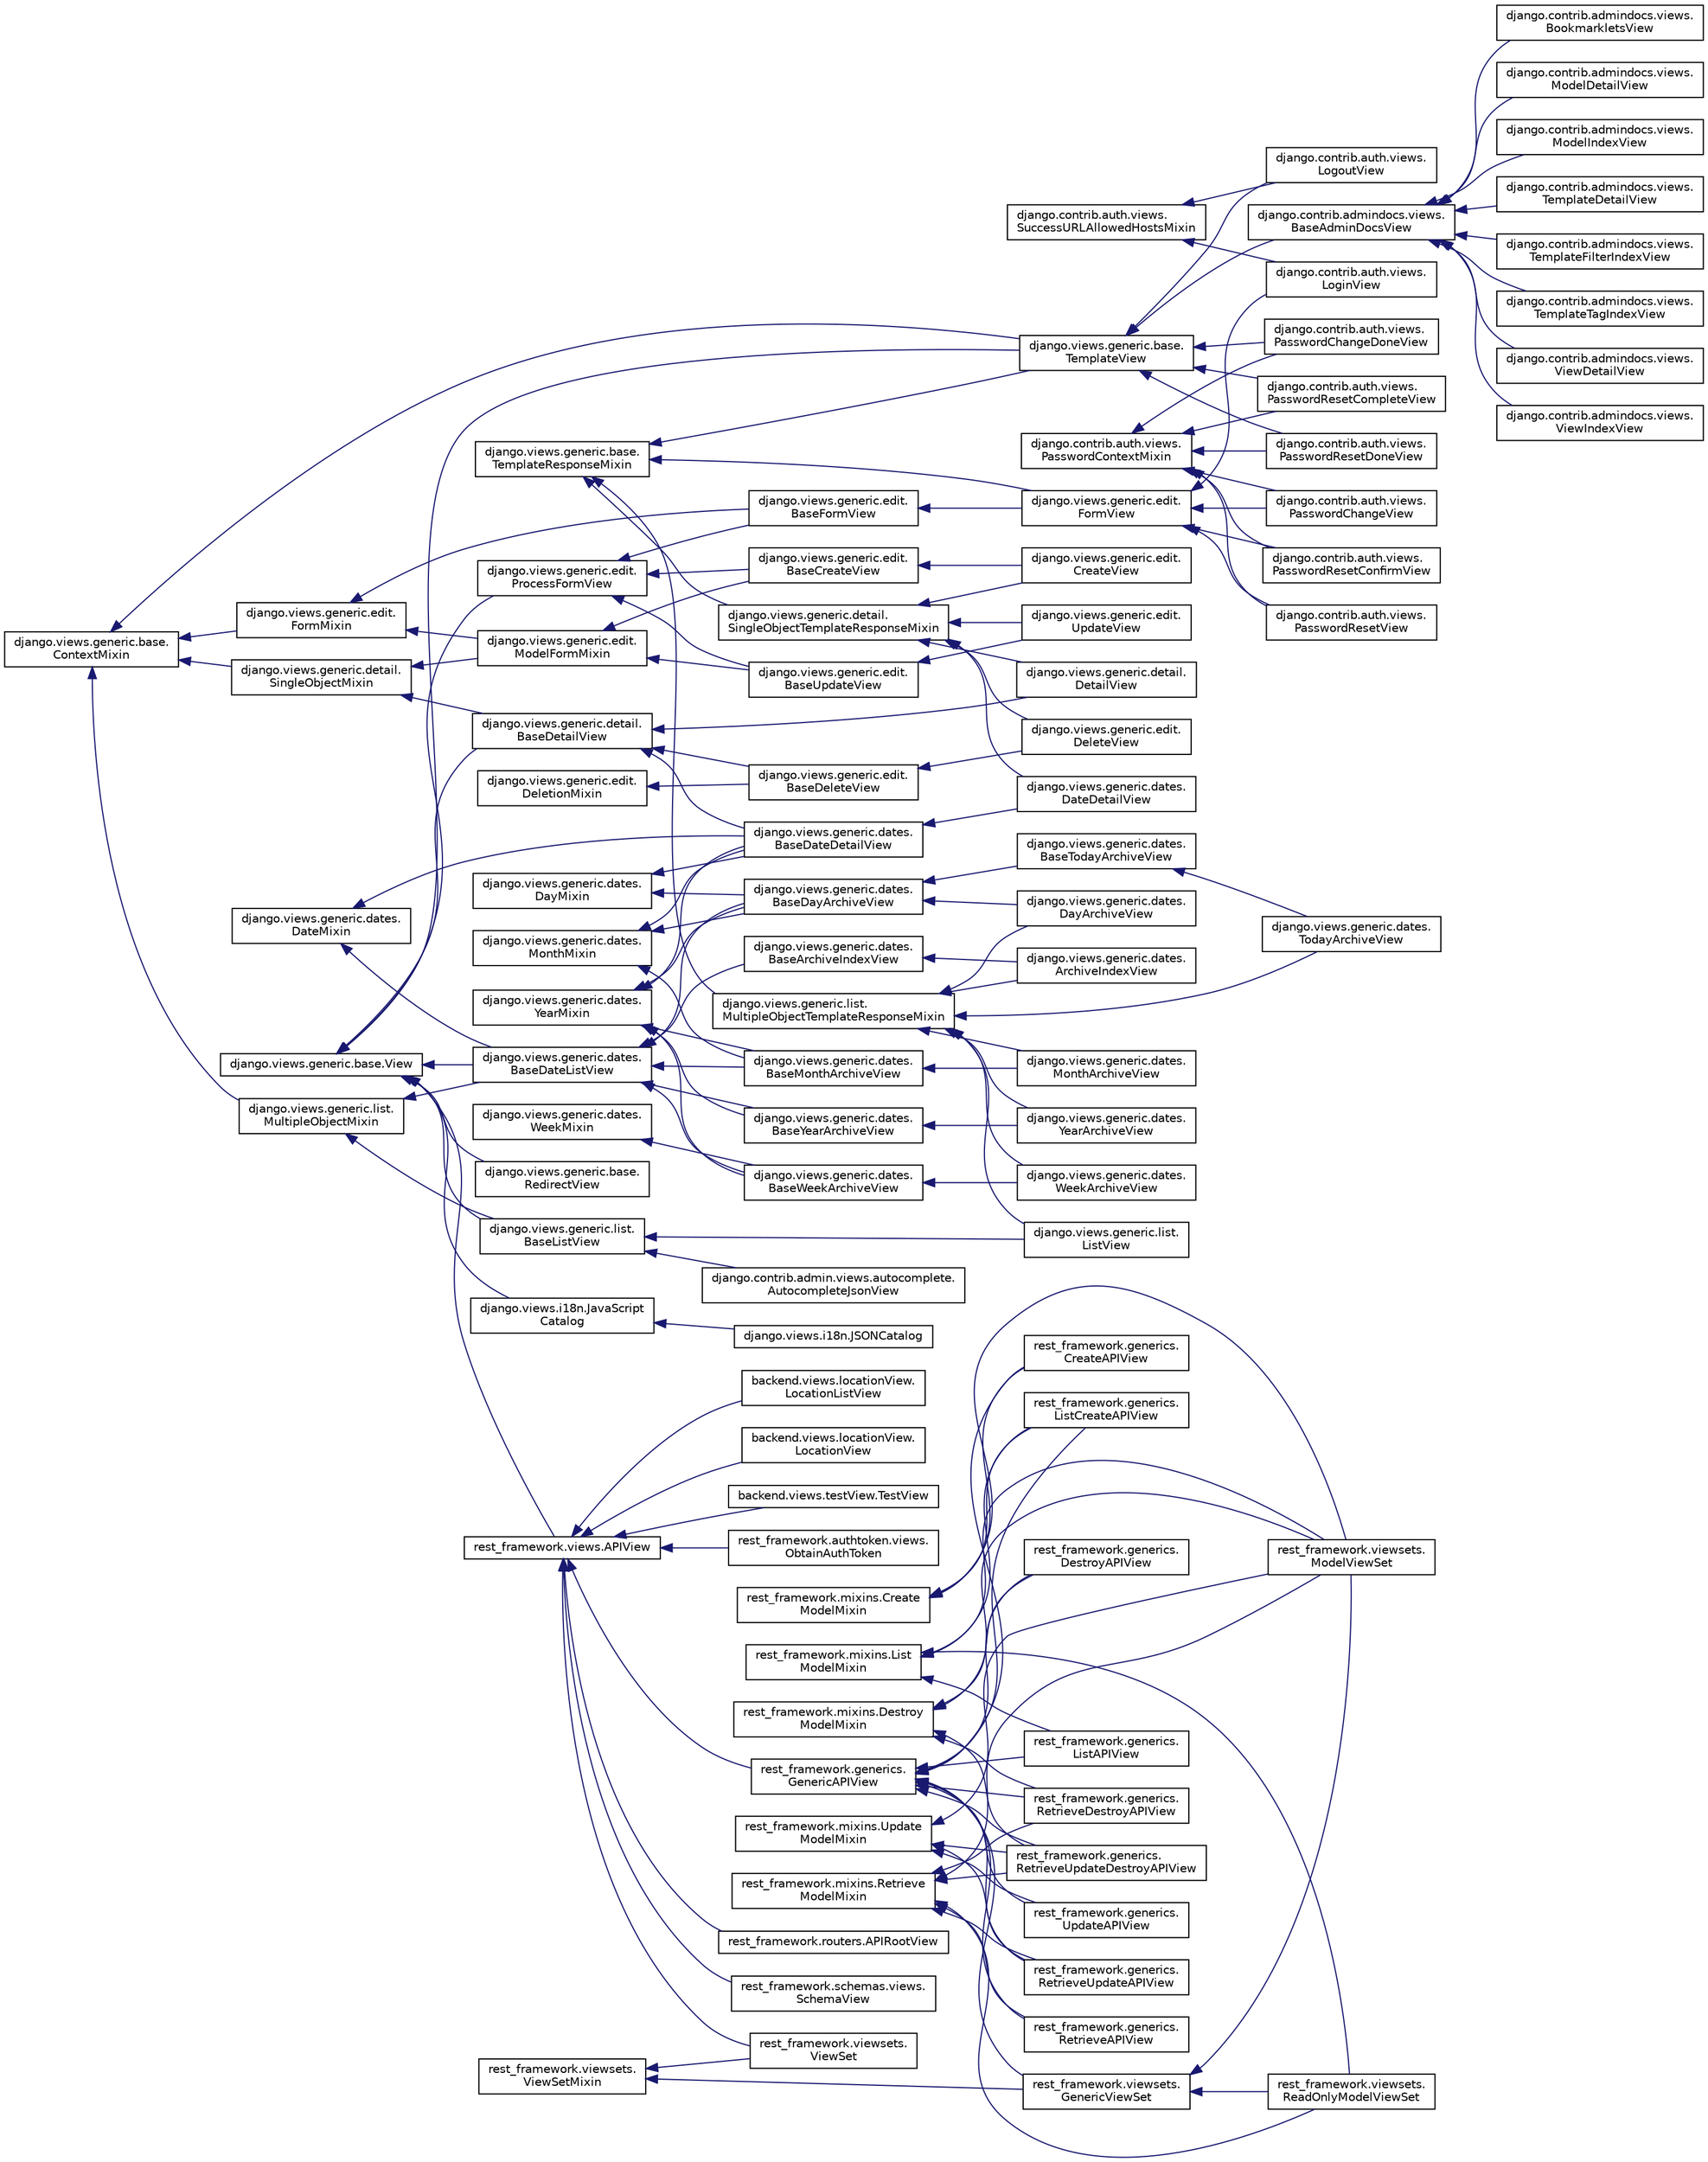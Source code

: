digraph "Graphical Class Hierarchy"
{
 // LATEX_PDF_SIZE
  edge [fontname="Helvetica",fontsize="10",labelfontname="Helvetica",labelfontsize="10"];
  node [fontname="Helvetica",fontsize="10",shape=record];
  rankdir="LR";
  Node0 [label="django.views.generic.base.\lContextMixin",height=0.2,width=0.4,color="black", fillcolor="white", style="filled",URL="$d1/d6a/classdjango_1_1views_1_1generic_1_1base_1_1_context_mixin.html",tooltip=" "];
  Node0 -> Node1 [dir="back",color="midnightblue",fontsize="10",style="solid",fontname="Helvetica"];
  Node1 [label="django.views.generic.base.\lTemplateView",height=0.2,width=0.4,color="black", fillcolor="white", style="filled",URL="$dc/d83/classdjango_1_1views_1_1generic_1_1base_1_1_template_view.html",tooltip=" "];
  Node1 -> Node2 [dir="back",color="midnightblue",fontsize="10",style="solid",fontname="Helvetica"];
  Node2 [label="django.contrib.admindocs.views.\lBaseAdminDocsView",height=0.2,width=0.4,color="black", fillcolor="white", style="filled",URL="$db/dfd/classdjango_1_1contrib_1_1admindocs_1_1views_1_1_base_admin_docs_view.html",tooltip=" "];
  Node2 -> Node3 [dir="back",color="midnightblue",fontsize="10",style="solid",fontname="Helvetica"];
  Node3 [label="django.contrib.admindocs.views.\lBookmarkletsView",height=0.2,width=0.4,color="black", fillcolor="white", style="filled",URL="$db/d9f/classdjango_1_1contrib_1_1admindocs_1_1views_1_1_bookmarklets_view.html",tooltip=" "];
  Node2 -> Node4 [dir="back",color="midnightblue",fontsize="10",style="solid",fontname="Helvetica"];
  Node4 [label="django.contrib.admindocs.views.\lModelDetailView",height=0.2,width=0.4,color="black", fillcolor="white", style="filled",URL="$d4/d58/classdjango_1_1contrib_1_1admindocs_1_1views_1_1_model_detail_view.html",tooltip=" "];
  Node2 -> Node5 [dir="back",color="midnightblue",fontsize="10",style="solid",fontname="Helvetica"];
  Node5 [label="django.contrib.admindocs.views.\lModelIndexView",height=0.2,width=0.4,color="black", fillcolor="white", style="filled",URL="$d0/dbc/classdjango_1_1contrib_1_1admindocs_1_1views_1_1_model_index_view.html",tooltip=" "];
  Node2 -> Node6 [dir="back",color="midnightblue",fontsize="10",style="solid",fontname="Helvetica"];
  Node6 [label="django.contrib.admindocs.views.\lTemplateDetailView",height=0.2,width=0.4,color="black", fillcolor="white", style="filled",URL="$da/d79/classdjango_1_1contrib_1_1admindocs_1_1views_1_1_template_detail_view.html",tooltip=" "];
  Node2 -> Node7 [dir="back",color="midnightblue",fontsize="10",style="solid",fontname="Helvetica"];
  Node7 [label="django.contrib.admindocs.views.\lTemplateFilterIndexView",height=0.2,width=0.4,color="black", fillcolor="white", style="filled",URL="$d6/dda/classdjango_1_1contrib_1_1admindocs_1_1views_1_1_template_filter_index_view.html",tooltip=" "];
  Node2 -> Node8 [dir="back",color="midnightblue",fontsize="10",style="solid",fontname="Helvetica"];
  Node8 [label="django.contrib.admindocs.views.\lTemplateTagIndexView",height=0.2,width=0.4,color="black", fillcolor="white", style="filled",URL="$de/dc2/classdjango_1_1contrib_1_1admindocs_1_1views_1_1_template_tag_index_view.html",tooltip=" "];
  Node2 -> Node9 [dir="back",color="midnightblue",fontsize="10",style="solid",fontname="Helvetica"];
  Node9 [label="django.contrib.admindocs.views.\lViewDetailView",height=0.2,width=0.4,color="black", fillcolor="white", style="filled",URL="$db/d46/classdjango_1_1contrib_1_1admindocs_1_1views_1_1_view_detail_view.html",tooltip=" "];
  Node2 -> Node10 [dir="back",color="midnightblue",fontsize="10",style="solid",fontname="Helvetica"];
  Node10 [label="django.contrib.admindocs.views.\lViewIndexView",height=0.2,width=0.4,color="black", fillcolor="white", style="filled",URL="$db/d45/classdjango_1_1contrib_1_1admindocs_1_1views_1_1_view_index_view.html",tooltip=" "];
  Node1 -> Node11 [dir="back",color="midnightblue",fontsize="10",style="solid",fontname="Helvetica"];
  Node11 [label="django.contrib.auth.views.\lLogoutView",height=0.2,width=0.4,color="black", fillcolor="white", style="filled",URL="$d5/d9b/classdjango_1_1contrib_1_1auth_1_1views_1_1_logout_view.html",tooltip=" "];
  Node1 -> Node12 [dir="back",color="midnightblue",fontsize="10",style="solid",fontname="Helvetica"];
  Node12 [label="django.contrib.auth.views.\lPasswordChangeDoneView",height=0.2,width=0.4,color="black", fillcolor="white", style="filled",URL="$df/d47/classdjango_1_1contrib_1_1auth_1_1views_1_1_password_change_done_view.html",tooltip=" "];
  Node1 -> Node13 [dir="back",color="midnightblue",fontsize="10",style="solid",fontname="Helvetica"];
  Node13 [label="django.contrib.auth.views.\lPasswordResetCompleteView",height=0.2,width=0.4,color="black", fillcolor="white", style="filled",URL="$d0/d72/classdjango_1_1contrib_1_1auth_1_1views_1_1_password_reset_complete_view.html",tooltip=" "];
  Node1 -> Node14 [dir="back",color="midnightblue",fontsize="10",style="solid",fontname="Helvetica"];
  Node14 [label="django.contrib.auth.views.\lPasswordResetDoneView",height=0.2,width=0.4,color="black", fillcolor="white", style="filled",URL="$d7/d94/classdjango_1_1contrib_1_1auth_1_1views_1_1_password_reset_done_view.html",tooltip=" "];
  Node0 -> Node15 [dir="back",color="midnightblue",fontsize="10",style="solid",fontname="Helvetica"];
  Node15 [label="django.views.generic.detail.\lSingleObjectMixin",height=0.2,width=0.4,color="black", fillcolor="white", style="filled",URL="$d2/d8d/classdjango_1_1views_1_1generic_1_1detail_1_1_single_object_mixin.html",tooltip=" "];
  Node15 -> Node16 [dir="back",color="midnightblue",fontsize="10",style="solid",fontname="Helvetica"];
  Node16 [label="django.views.generic.detail.\lBaseDetailView",height=0.2,width=0.4,color="black", fillcolor="white", style="filled",URL="$da/d19/classdjango_1_1views_1_1generic_1_1detail_1_1_base_detail_view.html",tooltip=" "];
  Node16 -> Node17 [dir="back",color="midnightblue",fontsize="10",style="solid",fontname="Helvetica"];
  Node17 [label="django.views.generic.dates.\lBaseDateDetailView",height=0.2,width=0.4,color="black", fillcolor="white", style="filled",URL="$d7/da7/classdjango_1_1views_1_1generic_1_1dates_1_1_base_date_detail_view.html",tooltip=" "];
  Node17 -> Node18 [dir="back",color="midnightblue",fontsize="10",style="solid",fontname="Helvetica"];
  Node18 [label="django.views.generic.dates.\lDateDetailView",height=0.2,width=0.4,color="black", fillcolor="white", style="filled",URL="$d6/dc3/classdjango_1_1views_1_1generic_1_1dates_1_1_date_detail_view.html",tooltip=" "];
  Node16 -> Node19 [dir="back",color="midnightblue",fontsize="10",style="solid",fontname="Helvetica"];
  Node19 [label="django.views.generic.detail.\lDetailView",height=0.2,width=0.4,color="black", fillcolor="white", style="filled",URL="$d1/d1b/classdjango_1_1views_1_1generic_1_1detail_1_1_detail_view.html",tooltip=" "];
  Node16 -> Node20 [dir="back",color="midnightblue",fontsize="10",style="solid",fontname="Helvetica"];
  Node20 [label="django.views.generic.edit.\lBaseDeleteView",height=0.2,width=0.4,color="black", fillcolor="white", style="filled",URL="$d9/dab/classdjango_1_1views_1_1generic_1_1edit_1_1_base_delete_view.html",tooltip=" "];
  Node20 -> Node21 [dir="back",color="midnightblue",fontsize="10",style="solid",fontname="Helvetica"];
  Node21 [label="django.views.generic.edit.\lDeleteView",height=0.2,width=0.4,color="black", fillcolor="white", style="filled",URL="$d1/d55/classdjango_1_1views_1_1generic_1_1edit_1_1_delete_view.html",tooltip=" "];
  Node15 -> Node22 [dir="back",color="midnightblue",fontsize="10",style="solid",fontname="Helvetica"];
  Node22 [label="django.views.generic.edit.\lModelFormMixin",height=0.2,width=0.4,color="black", fillcolor="white", style="filled",URL="$d9/de4/classdjango_1_1views_1_1generic_1_1edit_1_1_model_form_mixin.html",tooltip=" "];
  Node22 -> Node23 [dir="back",color="midnightblue",fontsize="10",style="solid",fontname="Helvetica"];
  Node23 [label="django.views.generic.edit.\lBaseCreateView",height=0.2,width=0.4,color="black", fillcolor="white", style="filled",URL="$df/dc0/classdjango_1_1views_1_1generic_1_1edit_1_1_base_create_view.html",tooltip=" "];
  Node23 -> Node24 [dir="back",color="midnightblue",fontsize="10",style="solid",fontname="Helvetica"];
  Node24 [label="django.views.generic.edit.\lCreateView",height=0.2,width=0.4,color="black", fillcolor="white", style="filled",URL="$d6/d28/classdjango_1_1views_1_1generic_1_1edit_1_1_create_view.html",tooltip=" "];
  Node22 -> Node25 [dir="back",color="midnightblue",fontsize="10",style="solid",fontname="Helvetica"];
  Node25 [label="django.views.generic.edit.\lBaseUpdateView",height=0.2,width=0.4,color="black", fillcolor="white", style="filled",URL="$dc/d05/classdjango_1_1views_1_1generic_1_1edit_1_1_base_update_view.html",tooltip=" "];
  Node25 -> Node26 [dir="back",color="midnightblue",fontsize="10",style="solid",fontname="Helvetica"];
  Node26 [label="django.views.generic.edit.\lUpdateView",height=0.2,width=0.4,color="black", fillcolor="white", style="filled",URL="$de/d4c/classdjango_1_1views_1_1generic_1_1edit_1_1_update_view.html",tooltip=" "];
  Node0 -> Node27 [dir="back",color="midnightblue",fontsize="10",style="solid",fontname="Helvetica"];
  Node27 [label="django.views.generic.edit.\lFormMixin",height=0.2,width=0.4,color="black", fillcolor="white", style="filled",URL="$df/d6a/classdjango_1_1views_1_1generic_1_1edit_1_1_form_mixin.html",tooltip=" "];
  Node27 -> Node28 [dir="back",color="midnightblue",fontsize="10",style="solid",fontname="Helvetica"];
  Node28 [label="django.views.generic.edit.\lBaseFormView",height=0.2,width=0.4,color="black", fillcolor="white", style="filled",URL="$dc/dd4/classdjango_1_1views_1_1generic_1_1edit_1_1_base_form_view.html",tooltip=" "];
  Node28 -> Node29 [dir="back",color="midnightblue",fontsize="10",style="solid",fontname="Helvetica"];
  Node29 [label="django.views.generic.edit.\lFormView",height=0.2,width=0.4,color="black", fillcolor="white", style="filled",URL="$dc/d7e/classdjango_1_1views_1_1generic_1_1edit_1_1_form_view.html",tooltip=" "];
  Node29 -> Node30 [dir="back",color="midnightblue",fontsize="10",style="solid",fontname="Helvetica"];
  Node30 [label="django.contrib.auth.views.\lLoginView",height=0.2,width=0.4,color="black", fillcolor="white", style="filled",URL="$dd/d60/classdjango_1_1contrib_1_1auth_1_1views_1_1_login_view.html",tooltip=" "];
  Node29 -> Node31 [dir="back",color="midnightblue",fontsize="10",style="solid",fontname="Helvetica"];
  Node31 [label="django.contrib.auth.views.\lPasswordChangeView",height=0.2,width=0.4,color="black", fillcolor="white", style="filled",URL="$d6/de8/classdjango_1_1contrib_1_1auth_1_1views_1_1_password_change_view.html",tooltip=" "];
  Node29 -> Node32 [dir="back",color="midnightblue",fontsize="10",style="solid",fontname="Helvetica"];
  Node32 [label="django.contrib.auth.views.\lPasswordResetConfirmView",height=0.2,width=0.4,color="black", fillcolor="white", style="filled",URL="$da/d2d/classdjango_1_1contrib_1_1auth_1_1views_1_1_password_reset_confirm_view.html",tooltip=" "];
  Node29 -> Node33 [dir="back",color="midnightblue",fontsize="10",style="solid",fontname="Helvetica"];
  Node33 [label="django.contrib.auth.views.\lPasswordResetView",height=0.2,width=0.4,color="black", fillcolor="white", style="filled",URL="$d0/d2f/classdjango_1_1contrib_1_1auth_1_1views_1_1_password_reset_view.html",tooltip=" "];
  Node27 -> Node22 [dir="back",color="midnightblue",fontsize="10",style="solid",fontname="Helvetica"];
  Node0 -> Node34 [dir="back",color="midnightblue",fontsize="10",style="solid",fontname="Helvetica"];
  Node34 [label="django.views.generic.list.\lMultipleObjectMixin",height=0.2,width=0.4,color="black", fillcolor="white", style="filled",URL="$dc/db8/classdjango_1_1views_1_1generic_1_1list_1_1_multiple_object_mixin.html",tooltip=" "];
  Node34 -> Node35 [dir="back",color="midnightblue",fontsize="10",style="solid",fontname="Helvetica"];
  Node35 [label="django.views.generic.dates.\lBaseDateListView",height=0.2,width=0.4,color="black", fillcolor="white", style="filled",URL="$d7/d86/classdjango_1_1views_1_1generic_1_1dates_1_1_base_date_list_view.html",tooltip=" "];
  Node35 -> Node36 [dir="back",color="midnightblue",fontsize="10",style="solid",fontname="Helvetica"];
  Node36 [label="django.views.generic.dates.\lBaseArchiveIndexView",height=0.2,width=0.4,color="black", fillcolor="white", style="filled",URL="$d9/d24/classdjango_1_1views_1_1generic_1_1dates_1_1_base_archive_index_view.html",tooltip=" "];
  Node36 -> Node37 [dir="back",color="midnightblue",fontsize="10",style="solid",fontname="Helvetica"];
  Node37 [label="django.views.generic.dates.\lArchiveIndexView",height=0.2,width=0.4,color="black", fillcolor="white", style="filled",URL="$dc/d79/classdjango_1_1views_1_1generic_1_1dates_1_1_archive_index_view.html",tooltip=" "];
  Node35 -> Node38 [dir="back",color="midnightblue",fontsize="10",style="solid",fontname="Helvetica"];
  Node38 [label="django.views.generic.dates.\lBaseDayArchiveView",height=0.2,width=0.4,color="black", fillcolor="white", style="filled",URL="$de/de2/classdjango_1_1views_1_1generic_1_1dates_1_1_base_day_archive_view.html",tooltip=" "];
  Node38 -> Node39 [dir="back",color="midnightblue",fontsize="10",style="solid",fontname="Helvetica"];
  Node39 [label="django.views.generic.dates.\lBaseTodayArchiveView",height=0.2,width=0.4,color="black", fillcolor="white", style="filled",URL="$d8/dd3/classdjango_1_1views_1_1generic_1_1dates_1_1_base_today_archive_view.html",tooltip=" "];
  Node39 -> Node40 [dir="back",color="midnightblue",fontsize="10",style="solid",fontname="Helvetica"];
  Node40 [label="django.views.generic.dates.\lTodayArchiveView",height=0.2,width=0.4,color="black", fillcolor="white", style="filled",URL="$df/db1/classdjango_1_1views_1_1generic_1_1dates_1_1_today_archive_view.html",tooltip=" "];
  Node38 -> Node41 [dir="back",color="midnightblue",fontsize="10",style="solid",fontname="Helvetica"];
  Node41 [label="django.views.generic.dates.\lDayArchiveView",height=0.2,width=0.4,color="black", fillcolor="white", style="filled",URL="$d6/dfc/classdjango_1_1views_1_1generic_1_1dates_1_1_day_archive_view.html",tooltip=" "];
  Node35 -> Node42 [dir="back",color="midnightblue",fontsize="10",style="solid",fontname="Helvetica"];
  Node42 [label="django.views.generic.dates.\lBaseMonthArchiveView",height=0.2,width=0.4,color="black", fillcolor="white", style="filled",URL="$d7/da8/classdjango_1_1views_1_1generic_1_1dates_1_1_base_month_archive_view.html",tooltip=" "];
  Node42 -> Node43 [dir="back",color="midnightblue",fontsize="10",style="solid",fontname="Helvetica"];
  Node43 [label="django.views.generic.dates.\lMonthArchiveView",height=0.2,width=0.4,color="black", fillcolor="white", style="filled",URL="$de/d69/classdjango_1_1views_1_1generic_1_1dates_1_1_month_archive_view.html",tooltip=" "];
  Node35 -> Node44 [dir="back",color="midnightblue",fontsize="10",style="solid",fontname="Helvetica"];
  Node44 [label="django.views.generic.dates.\lBaseWeekArchiveView",height=0.2,width=0.4,color="black", fillcolor="white", style="filled",URL="$d5/dac/classdjango_1_1views_1_1generic_1_1dates_1_1_base_week_archive_view.html",tooltip=" "];
  Node44 -> Node45 [dir="back",color="midnightblue",fontsize="10",style="solid",fontname="Helvetica"];
  Node45 [label="django.views.generic.dates.\lWeekArchiveView",height=0.2,width=0.4,color="black", fillcolor="white", style="filled",URL="$d6/d28/classdjango_1_1views_1_1generic_1_1dates_1_1_week_archive_view.html",tooltip=" "];
  Node35 -> Node46 [dir="back",color="midnightblue",fontsize="10",style="solid",fontname="Helvetica"];
  Node46 [label="django.views.generic.dates.\lBaseYearArchiveView",height=0.2,width=0.4,color="black", fillcolor="white", style="filled",URL="$d7/d9e/classdjango_1_1views_1_1generic_1_1dates_1_1_base_year_archive_view.html",tooltip=" "];
  Node46 -> Node47 [dir="back",color="midnightblue",fontsize="10",style="solid",fontname="Helvetica"];
  Node47 [label="django.views.generic.dates.\lYearArchiveView",height=0.2,width=0.4,color="black", fillcolor="white", style="filled",URL="$dd/dc0/classdjango_1_1views_1_1generic_1_1dates_1_1_year_archive_view.html",tooltip=" "];
  Node34 -> Node48 [dir="back",color="midnightblue",fontsize="10",style="solid",fontname="Helvetica"];
  Node48 [label="django.views.generic.list.\lBaseListView",height=0.2,width=0.4,color="black", fillcolor="white", style="filled",URL="$d0/d9a/classdjango_1_1views_1_1generic_1_1list_1_1_base_list_view.html",tooltip=" "];
  Node48 -> Node49 [dir="back",color="midnightblue",fontsize="10",style="solid",fontname="Helvetica"];
  Node49 [label="django.contrib.admin.views.autocomplete.\lAutocompleteJsonView",height=0.2,width=0.4,color="black", fillcolor="white", style="filled",URL="$d5/d24/classdjango_1_1contrib_1_1admin_1_1views_1_1autocomplete_1_1_autocomplete_json_view.html",tooltip=" "];
  Node48 -> Node50 [dir="back",color="midnightblue",fontsize="10",style="solid",fontname="Helvetica"];
  Node50 [label="django.views.generic.list.\lListView",height=0.2,width=0.4,color="black", fillcolor="white", style="filled",URL="$d8/d5c/classdjango_1_1views_1_1generic_1_1list_1_1_list_view.html",tooltip=" "];
  Node1005 [label="rest_framework.mixins.Create\lModelMixin",height=0.2,width=0.4,color="black", fillcolor="white", style="filled",URL="$d8/d76/classrest__framework_1_1mixins_1_1_create_model_mixin.html",tooltip=" "];
  Node1005 -> Node1006 [dir="back",color="midnightblue",fontsize="10",style="solid",fontname="Helvetica"];
  Node1006 [label="rest_framework.generics.\lCreateAPIView",height=0.2,width=0.4,color="black", fillcolor="white", style="filled",URL="$d0/deb/classrest__framework_1_1generics_1_1_create_a_p_i_view.html",tooltip=" "];
  Node1005 -> Node1007 [dir="back",color="midnightblue",fontsize="10",style="solid",fontname="Helvetica"];
  Node1007 [label="rest_framework.generics.\lListCreateAPIView",height=0.2,width=0.4,color="black", fillcolor="white", style="filled",URL="$dd/dc6/classrest__framework_1_1generics_1_1_list_create_a_p_i_view.html",tooltip=" "];
  Node1005 -> Node1008 [dir="back",color="midnightblue",fontsize="10",style="solid",fontname="Helvetica"];
  Node1008 [label="rest_framework.viewsets.\lModelViewSet",height=0.2,width=0.4,color="black", fillcolor="white", style="filled",URL="$db/da8/classrest__framework_1_1viewsets_1_1_model_view_set.html",tooltip=" "];
  Node1021 [label="django.views.generic.dates.\lDateMixin",height=0.2,width=0.4,color="black", fillcolor="white", style="filled",URL="$d7/d82/classdjango_1_1views_1_1generic_1_1dates_1_1_date_mixin.html",tooltip=" "];
  Node1021 -> Node17 [dir="back",color="midnightblue",fontsize="10",style="solid",fontname="Helvetica"];
  Node1021 -> Node35 [dir="back",color="midnightblue",fontsize="10",style="solid",fontname="Helvetica"];
  Node1029 [label="django.views.generic.dates.\lDayMixin",height=0.2,width=0.4,color="black", fillcolor="white", style="filled",URL="$db/d20/classdjango_1_1views_1_1generic_1_1dates_1_1_day_mixin.html",tooltip=" "];
  Node1029 -> Node17 [dir="back",color="midnightblue",fontsize="10",style="solid",fontname="Helvetica"];
  Node1029 -> Node38 [dir="back",color="midnightblue",fontsize="10",style="solid",fontname="Helvetica"];
  Node1039 [label="django.views.generic.edit.\lDeletionMixin",height=0.2,width=0.4,color="black", fillcolor="white", style="filled",URL="$d3/d92/classdjango_1_1views_1_1generic_1_1edit_1_1_deletion_mixin.html",tooltip=" "];
  Node1039 -> Node20 [dir="back",color="midnightblue",fontsize="10",style="solid",fontname="Helvetica"];
  Node1049 [label="rest_framework.mixins.Destroy\lModelMixin",height=0.2,width=0.4,color="black", fillcolor="white", style="filled",URL="$d6/d82/classrest__framework_1_1mixins_1_1_destroy_model_mixin.html",tooltip=" "];
  Node1049 -> Node1050 [dir="back",color="midnightblue",fontsize="10",style="solid",fontname="Helvetica"];
  Node1050 [label="rest_framework.generics.\lDestroyAPIView",height=0.2,width=0.4,color="black", fillcolor="white", style="filled",URL="$d2/da9/classrest__framework_1_1generics_1_1_destroy_a_p_i_view.html",tooltip=" "];
  Node1049 -> Node1051 [dir="back",color="midnightblue",fontsize="10",style="solid",fontname="Helvetica"];
  Node1051 [label="rest_framework.generics.\lRetrieveDestroyAPIView",height=0.2,width=0.4,color="black", fillcolor="white", style="filled",URL="$d0/ddb/classrest__framework_1_1generics_1_1_retrieve_destroy_a_p_i_view.html",tooltip=" "];
  Node1049 -> Node1052 [dir="back",color="midnightblue",fontsize="10",style="solid",fontname="Helvetica"];
  Node1052 [label="rest_framework.generics.\lRetrieveUpdateDestroyAPIView",height=0.2,width=0.4,color="black", fillcolor="white", style="filled",URL="$d4/d8b/classrest__framework_1_1generics_1_1_retrieve_update_destroy_a_p_i_view.html",tooltip=" "];
  Node1049 -> Node1008 [dir="back",color="midnightblue",fontsize="10",style="solid",fontname="Helvetica"];
  Node1955 [label="rest_framework.mixins.List\lModelMixin",height=0.2,width=0.4,color="black", fillcolor="white", style="filled",URL="$d0/dce/classrest__framework_1_1mixins_1_1_list_model_mixin.html",tooltip=" "];
  Node1955 -> Node1956 [dir="back",color="midnightblue",fontsize="10",style="solid",fontname="Helvetica"];
  Node1956 [label="rest_framework.generics.\lListAPIView",height=0.2,width=0.4,color="black", fillcolor="white", style="filled",URL="$d2/da0/classrest__framework_1_1generics_1_1_list_a_p_i_view.html",tooltip=" "];
  Node1955 -> Node1007 [dir="back",color="midnightblue",fontsize="10",style="solid",fontname="Helvetica"];
  Node1955 -> Node1008 [dir="back",color="midnightblue",fontsize="10",style="solid",fontname="Helvetica"];
  Node1955 -> Node1957 [dir="back",color="midnightblue",fontsize="10",style="solid",fontname="Helvetica"];
  Node1957 [label="rest_framework.viewsets.\lReadOnlyModelViewSet",height=0.2,width=0.4,color="black", fillcolor="white", style="filled",URL="$db/df2/classrest__framework_1_1viewsets_1_1_read_only_model_view_set.html",tooltip=" "];
  Node2352 [label="django.views.generic.dates.\lMonthMixin",height=0.2,width=0.4,color="black", fillcolor="white", style="filled",URL="$de/d58/classdjango_1_1views_1_1generic_1_1dates_1_1_month_mixin.html",tooltip=" "];
  Node2352 -> Node17 [dir="back",color="midnightblue",fontsize="10",style="solid",fontname="Helvetica"];
  Node2352 -> Node38 [dir="back",color="midnightblue",fontsize="10",style="solid",fontname="Helvetica"];
  Node2352 -> Node42 [dir="back",color="midnightblue",fontsize="10",style="solid",fontname="Helvetica"];
  Node3097 [label="django.contrib.auth.views.\lPasswordContextMixin",height=0.2,width=0.4,color="black", fillcolor="white", style="filled",URL="$d8/d21/classdjango_1_1contrib_1_1auth_1_1views_1_1_password_context_mixin.html",tooltip=" "];
  Node3097 -> Node12 [dir="back",color="midnightblue",fontsize="10",style="solid",fontname="Helvetica"];
  Node3097 -> Node31 [dir="back",color="midnightblue",fontsize="10",style="solid",fontname="Helvetica"];
  Node3097 -> Node13 [dir="back",color="midnightblue",fontsize="10",style="solid",fontname="Helvetica"];
  Node3097 -> Node32 [dir="back",color="midnightblue",fontsize="10",style="solid",fontname="Helvetica"];
  Node3097 -> Node14 [dir="back",color="midnightblue",fontsize="10",style="solid",fontname="Helvetica"];
  Node3097 -> Node33 [dir="back",color="midnightblue",fontsize="10",style="solid",fontname="Helvetica"];
  Node3235 [label="rest_framework.mixins.Retrieve\lModelMixin",height=0.2,width=0.4,color="black", fillcolor="white", style="filled",URL="$dc/d88/classrest__framework_1_1mixins_1_1_retrieve_model_mixin.html",tooltip=" "];
  Node3235 -> Node3236 [dir="back",color="midnightblue",fontsize="10",style="solid",fontname="Helvetica"];
  Node3236 [label="rest_framework.generics.\lRetrieveAPIView",height=0.2,width=0.4,color="black", fillcolor="white", style="filled",URL="$d7/db5/classrest__framework_1_1generics_1_1_retrieve_a_p_i_view.html",tooltip=" "];
  Node3235 -> Node1051 [dir="back",color="midnightblue",fontsize="10",style="solid",fontname="Helvetica"];
  Node3235 -> Node3237 [dir="back",color="midnightblue",fontsize="10",style="solid",fontname="Helvetica"];
  Node3237 [label="rest_framework.generics.\lRetrieveUpdateAPIView",height=0.2,width=0.4,color="black", fillcolor="white", style="filled",URL="$d8/db6/classrest__framework_1_1generics_1_1_retrieve_update_a_p_i_view.html",tooltip=" "];
  Node3235 -> Node1052 [dir="back",color="midnightblue",fontsize="10",style="solid",fontname="Helvetica"];
  Node3235 -> Node1008 [dir="back",color="midnightblue",fontsize="10",style="solid",fontname="Helvetica"];
  Node3235 -> Node1957 [dir="back",color="midnightblue",fontsize="10",style="solid",fontname="Helvetica"];
  Node3387 [label="django.contrib.auth.views.\lSuccessURLAllowedHostsMixin",height=0.2,width=0.4,color="black", fillcolor="white", style="filled",URL="$d7/da3/classdjango_1_1contrib_1_1auth_1_1views_1_1_success_u_r_l_allowed_hosts_mixin.html",tooltip=" "];
  Node3387 -> Node30 [dir="back",color="midnightblue",fontsize="10",style="solid",fontname="Helvetica"];
  Node3387 -> Node11 [dir="back",color="midnightblue",fontsize="10",style="solid",fontname="Helvetica"];
  Node3408 [label="django.views.generic.base.\lTemplateResponseMixin",height=0.2,width=0.4,color="black", fillcolor="white", style="filled",URL="$d8/d0b/classdjango_1_1views_1_1generic_1_1base_1_1_template_response_mixin.html",tooltip=" "];
  Node3408 -> Node1 [dir="back",color="midnightblue",fontsize="10",style="solid",fontname="Helvetica"];
  Node3408 -> Node3409 [dir="back",color="midnightblue",fontsize="10",style="solid",fontname="Helvetica"];
  Node3409 [label="django.views.generic.detail.\lSingleObjectTemplateResponseMixin",height=0.2,width=0.4,color="black", fillcolor="white", style="filled",URL="$dc/dca/classdjango_1_1views_1_1generic_1_1detail_1_1_single_object_template_response_mixin.html",tooltip=" "];
  Node3409 -> Node18 [dir="back",color="midnightblue",fontsize="10",style="solid",fontname="Helvetica"];
  Node3409 -> Node19 [dir="back",color="midnightblue",fontsize="10",style="solid",fontname="Helvetica"];
  Node3409 -> Node24 [dir="back",color="midnightblue",fontsize="10",style="solid",fontname="Helvetica"];
  Node3409 -> Node21 [dir="back",color="midnightblue",fontsize="10",style="solid",fontname="Helvetica"];
  Node3409 -> Node26 [dir="back",color="midnightblue",fontsize="10",style="solid",fontname="Helvetica"];
  Node3408 -> Node29 [dir="back",color="midnightblue",fontsize="10",style="solid",fontname="Helvetica"];
  Node3408 -> Node3410 [dir="back",color="midnightblue",fontsize="10",style="solid",fontname="Helvetica"];
  Node3410 [label="django.views.generic.list.\lMultipleObjectTemplateResponseMixin",height=0.2,width=0.4,color="black", fillcolor="white", style="filled",URL="$d0/d64/classdjango_1_1views_1_1generic_1_1list_1_1_multiple_object_template_response_mixin.html",tooltip=" "];
  Node3410 -> Node37 [dir="back",color="midnightblue",fontsize="10",style="solid",fontname="Helvetica"];
  Node3410 -> Node41 [dir="back",color="midnightblue",fontsize="10",style="solid",fontname="Helvetica"];
  Node3410 -> Node43 [dir="back",color="midnightblue",fontsize="10",style="solid",fontname="Helvetica"];
  Node3410 -> Node40 [dir="back",color="midnightblue",fontsize="10",style="solid",fontname="Helvetica"];
  Node3410 -> Node45 [dir="back",color="midnightblue",fontsize="10",style="solid",fontname="Helvetica"];
  Node3410 -> Node47 [dir="back",color="midnightblue",fontsize="10",style="solid",fontname="Helvetica"];
  Node3410 -> Node50 [dir="back",color="midnightblue",fontsize="10",style="solid",fontname="Helvetica"];
  Node3543 [label="rest_framework.mixins.Update\lModelMixin",height=0.2,width=0.4,color="black", fillcolor="white", style="filled",URL="$d9/d5e/classrest__framework_1_1mixins_1_1_update_model_mixin.html",tooltip=" "];
  Node3543 -> Node3237 [dir="back",color="midnightblue",fontsize="10",style="solid",fontname="Helvetica"];
  Node3543 -> Node1052 [dir="back",color="midnightblue",fontsize="10",style="solid",fontname="Helvetica"];
  Node3543 -> Node3544 [dir="back",color="midnightblue",fontsize="10",style="solid",fontname="Helvetica"];
  Node3544 [label="rest_framework.generics.\lUpdateAPIView",height=0.2,width=0.4,color="black", fillcolor="white", style="filled",URL="$df/d28/classrest__framework_1_1generics_1_1_update_a_p_i_view.html",tooltip=" "];
  Node3543 -> Node1008 [dir="back",color="midnightblue",fontsize="10",style="solid",fontname="Helvetica"];
  Node3622 [label="django.views.generic.base.View",height=0.2,width=0.4,color="black", fillcolor="white", style="filled",URL="$d0/ddc/classdjango_1_1views_1_1generic_1_1base_1_1_view.html",tooltip=" "];
  Node3622 -> Node3623 [dir="back",color="midnightblue",fontsize="10",style="solid",fontname="Helvetica"];
  Node3623 [label="django.views.generic.base.\lRedirectView",height=0.2,width=0.4,color="black", fillcolor="white", style="filled",URL="$dd/dec/classdjango_1_1views_1_1generic_1_1base_1_1_redirect_view.html",tooltip=" "];
  Node3622 -> Node1 [dir="back",color="midnightblue",fontsize="10",style="solid",fontname="Helvetica"];
  Node3622 -> Node35 [dir="back",color="midnightblue",fontsize="10",style="solid",fontname="Helvetica"];
  Node3622 -> Node16 [dir="back",color="midnightblue",fontsize="10",style="solid",fontname="Helvetica"];
  Node3622 -> Node3624 [dir="back",color="midnightblue",fontsize="10",style="solid",fontname="Helvetica"];
  Node3624 [label="django.views.generic.edit.\lProcessFormView",height=0.2,width=0.4,color="black", fillcolor="white", style="filled",URL="$d1/d13/classdjango_1_1views_1_1generic_1_1edit_1_1_process_form_view.html",tooltip=" "];
  Node3624 -> Node23 [dir="back",color="midnightblue",fontsize="10",style="solid",fontname="Helvetica"];
  Node3624 -> Node28 [dir="back",color="midnightblue",fontsize="10",style="solid",fontname="Helvetica"];
  Node3624 -> Node25 [dir="back",color="midnightblue",fontsize="10",style="solid",fontname="Helvetica"];
  Node3622 -> Node48 [dir="back",color="midnightblue",fontsize="10",style="solid",fontname="Helvetica"];
  Node3622 -> Node3625 [dir="back",color="midnightblue",fontsize="10",style="solid",fontname="Helvetica"];
  Node3625 [label="django.views.i18n.JavaScript\lCatalog",height=0.2,width=0.4,color="black", fillcolor="white", style="filled",URL="$db/d6f/classdjango_1_1views_1_1i18n_1_1_java_script_catalog.html",tooltip=" "];
  Node3625 -> Node3626 [dir="back",color="midnightblue",fontsize="10",style="solid",fontname="Helvetica"];
  Node3626 [label="django.views.i18n.JSONCatalog",height=0.2,width=0.4,color="black", fillcolor="white", style="filled",URL="$d3/dc7/classdjango_1_1views_1_1i18n_1_1_j_s_o_n_catalog.html",tooltip=" "];
  Node3622 -> Node3627 [dir="back",color="midnightblue",fontsize="10",style="solid",fontname="Helvetica"];
  Node3627 [label="rest_framework.views.APIView",height=0.2,width=0.4,color="black", fillcolor="white", style="filled",URL="$d3/d7d/classrest__framework_1_1views_1_1_a_p_i_view.html",tooltip=" "];
  Node3627 -> Node3628 [dir="back",color="midnightblue",fontsize="10",style="solid",fontname="Helvetica"];
  Node3628 [label="backend.views.locationView.\lLocationListView",height=0.2,width=0.4,color="black", fillcolor="white", style="filled",URL="$d4/d13/classbackend_1_1views_1_1location_view_1_1_location_list_view.html",tooltip=" "];
  Node3627 -> Node3629 [dir="back",color="midnightblue",fontsize="10",style="solid",fontname="Helvetica"];
  Node3629 [label="backend.views.locationView.\lLocationView",height=0.2,width=0.4,color="black", fillcolor="white", style="filled",URL="$d8/dae/classbackend_1_1views_1_1location_view_1_1_location_view.html",tooltip=" "];
  Node3627 -> Node3630 [dir="back",color="midnightblue",fontsize="10",style="solid",fontname="Helvetica"];
  Node3630 [label="backend.views.testView.TestView",height=0.2,width=0.4,color="black", fillcolor="white", style="filled",URL="$dc/db2/classbackend_1_1views_1_1test_view_1_1_test_view.html",tooltip=" "];
  Node3627 -> Node3631 [dir="back",color="midnightblue",fontsize="10",style="solid",fontname="Helvetica"];
  Node3631 [label="rest_framework.authtoken.views.\lObtainAuthToken",height=0.2,width=0.4,color="black", fillcolor="white", style="filled",URL="$df/d0a/classrest__framework_1_1authtoken_1_1views_1_1_obtain_auth_token.html",tooltip=" "];
  Node3627 -> Node3632 [dir="back",color="midnightblue",fontsize="10",style="solid",fontname="Helvetica"];
  Node3632 [label="rest_framework.generics.\lGenericAPIView",height=0.2,width=0.4,color="black", fillcolor="white", style="filled",URL="$d9/d8f/classrest__framework_1_1generics_1_1_generic_a_p_i_view.html",tooltip=" "];
  Node3632 -> Node1006 [dir="back",color="midnightblue",fontsize="10",style="solid",fontname="Helvetica"];
  Node3632 -> Node1050 [dir="back",color="midnightblue",fontsize="10",style="solid",fontname="Helvetica"];
  Node3632 -> Node1956 [dir="back",color="midnightblue",fontsize="10",style="solid",fontname="Helvetica"];
  Node3632 -> Node1007 [dir="back",color="midnightblue",fontsize="10",style="solid",fontname="Helvetica"];
  Node3632 -> Node3236 [dir="back",color="midnightblue",fontsize="10",style="solid",fontname="Helvetica"];
  Node3632 -> Node1051 [dir="back",color="midnightblue",fontsize="10",style="solid",fontname="Helvetica"];
  Node3632 -> Node3237 [dir="back",color="midnightblue",fontsize="10",style="solid",fontname="Helvetica"];
  Node3632 -> Node1052 [dir="back",color="midnightblue",fontsize="10",style="solid",fontname="Helvetica"];
  Node3632 -> Node3544 [dir="back",color="midnightblue",fontsize="10",style="solid",fontname="Helvetica"];
  Node3632 -> Node3633 [dir="back",color="midnightblue",fontsize="10",style="solid",fontname="Helvetica"];
  Node3633 [label="rest_framework.viewsets.\lGenericViewSet",height=0.2,width=0.4,color="black", fillcolor="white", style="filled",URL="$dc/d64/classrest__framework_1_1viewsets_1_1_generic_view_set.html",tooltip=" "];
  Node3633 -> Node1008 [dir="back",color="midnightblue",fontsize="10",style="solid",fontname="Helvetica"];
  Node3633 -> Node1957 [dir="back",color="midnightblue",fontsize="10",style="solid",fontname="Helvetica"];
  Node3627 -> Node3634 [dir="back",color="midnightblue",fontsize="10",style="solid",fontname="Helvetica"];
  Node3634 [label="rest_framework.routers.APIRootView",height=0.2,width=0.4,color="black", fillcolor="white", style="filled",URL="$db/d85/classrest__framework_1_1routers_1_1_a_p_i_root_view.html",tooltip=" "];
  Node3627 -> Node3635 [dir="back",color="midnightblue",fontsize="10",style="solid",fontname="Helvetica"];
  Node3635 [label="rest_framework.schemas.views.\lSchemaView",height=0.2,width=0.4,color="black", fillcolor="white", style="filled",URL="$dc/dfe/classrest__framework_1_1schemas_1_1views_1_1_schema_view.html",tooltip=" "];
  Node3627 -> Node3636 [dir="back",color="midnightblue",fontsize="10",style="solid",fontname="Helvetica"];
  Node3636 [label="rest_framework.viewsets.\lViewSet",height=0.2,width=0.4,color="black", fillcolor="white", style="filled",URL="$d8/da2/classrest__framework_1_1viewsets_1_1_view_set.html",tooltip=" "];
  Node3642 [label="rest_framework.viewsets.\lViewSetMixin",height=0.2,width=0.4,color="black", fillcolor="white", style="filled",URL="$d9/d8d/classrest__framework_1_1viewsets_1_1_view_set_mixin.html",tooltip=" "];
  Node3642 -> Node3633 [dir="back",color="midnightblue",fontsize="10",style="solid",fontname="Helvetica"];
  Node3642 -> Node3636 [dir="back",color="midnightblue",fontsize="10",style="solid",fontname="Helvetica"];
  Node3645 [label="django.views.generic.dates.\lWeekMixin",height=0.2,width=0.4,color="black", fillcolor="white", style="filled",URL="$d8/dcc/classdjango_1_1views_1_1generic_1_1dates_1_1_week_mixin.html",tooltip=" "];
  Node3645 -> Node44 [dir="back",color="midnightblue",fontsize="10",style="solid",fontname="Helvetica"];
  Node3665 [label="django.views.generic.dates.\lYearMixin",height=0.2,width=0.4,color="black", fillcolor="white", style="filled",URL="$d6/ddf/classdjango_1_1views_1_1generic_1_1dates_1_1_year_mixin.html",tooltip=" "];
  Node3665 -> Node17 [dir="back",color="midnightblue",fontsize="10",style="solid",fontname="Helvetica"];
  Node3665 -> Node38 [dir="back",color="midnightblue",fontsize="10",style="solid",fontname="Helvetica"];
  Node3665 -> Node42 [dir="back",color="midnightblue",fontsize="10",style="solid",fontname="Helvetica"];
  Node3665 -> Node44 [dir="back",color="midnightblue",fontsize="10",style="solid",fontname="Helvetica"];
  Node3665 -> Node46 [dir="back",color="midnightblue",fontsize="10",style="solid",fontname="Helvetica"];
}
